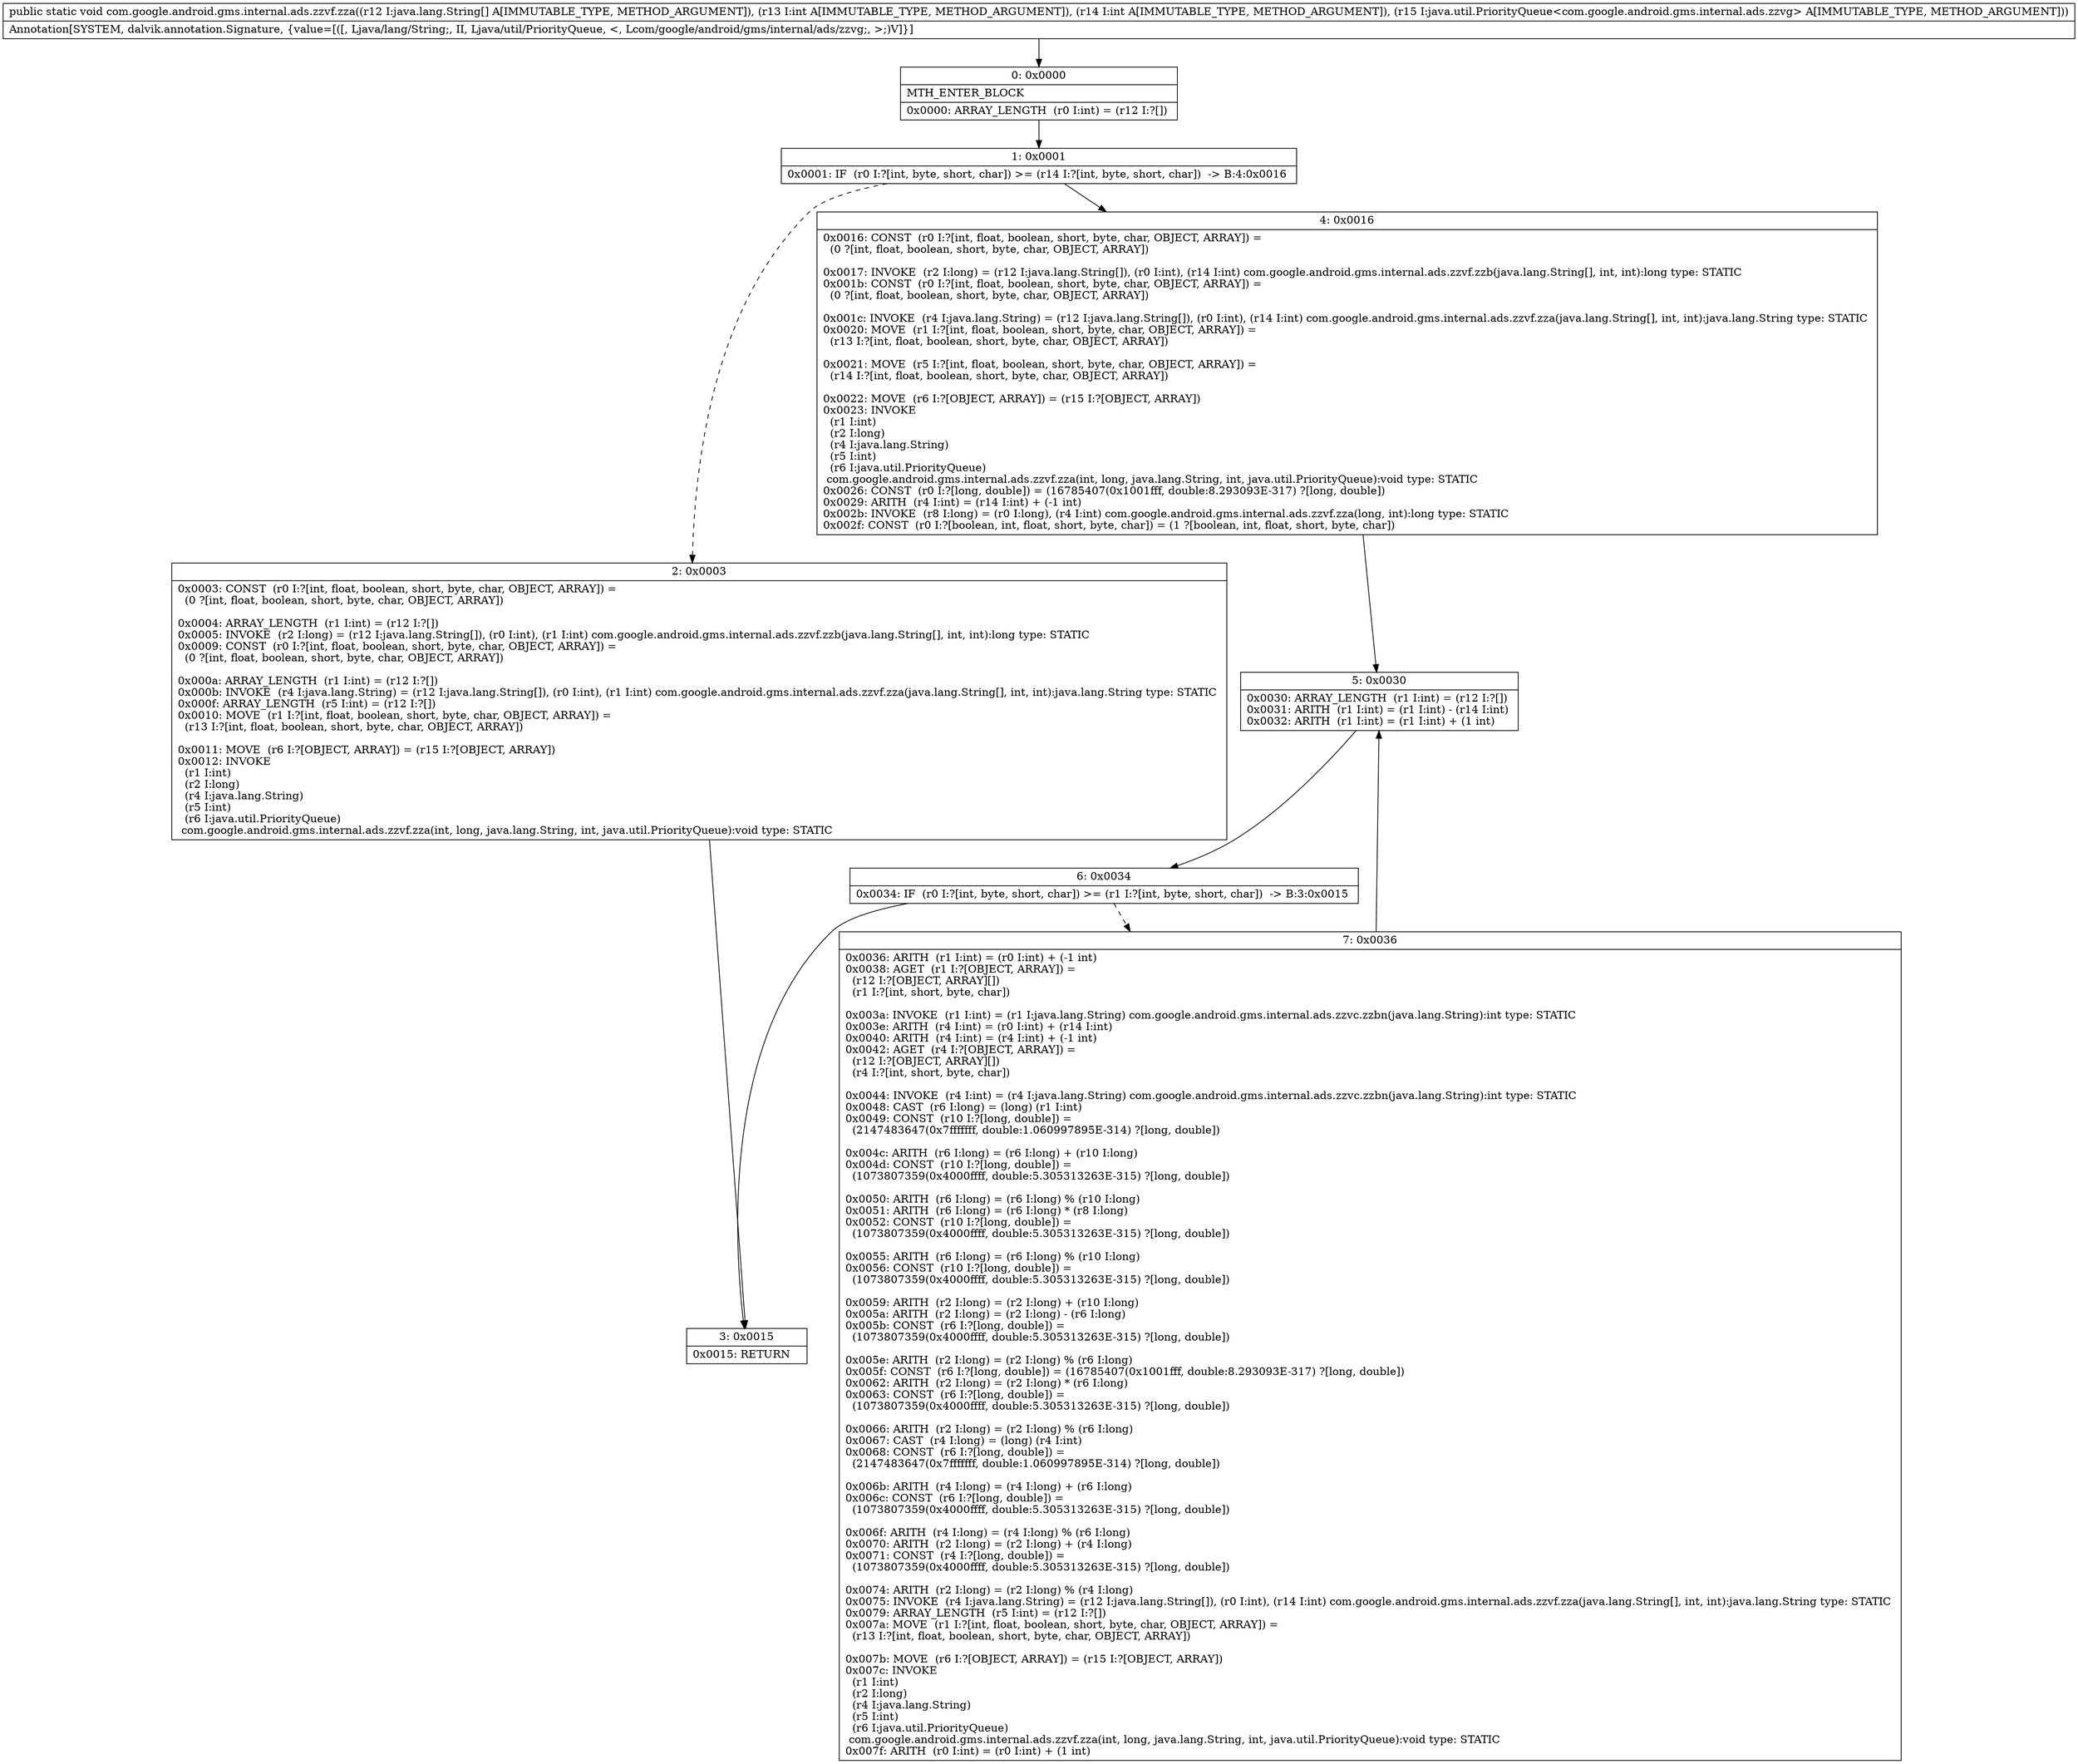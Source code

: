 digraph "CFG forcom.google.android.gms.internal.ads.zzvf.zza([Ljava\/lang\/String;IILjava\/util\/PriorityQueue;)V" {
Node_0 [shape=record,label="{0\:\ 0x0000|MTH_ENTER_BLOCK\l|0x0000: ARRAY_LENGTH  (r0 I:int) = (r12 I:?[]) \l}"];
Node_1 [shape=record,label="{1\:\ 0x0001|0x0001: IF  (r0 I:?[int, byte, short, char]) \>= (r14 I:?[int, byte, short, char])  \-\> B:4:0x0016 \l}"];
Node_2 [shape=record,label="{2\:\ 0x0003|0x0003: CONST  (r0 I:?[int, float, boolean, short, byte, char, OBJECT, ARRAY]) = \l  (0 ?[int, float, boolean, short, byte, char, OBJECT, ARRAY])\l \l0x0004: ARRAY_LENGTH  (r1 I:int) = (r12 I:?[]) \l0x0005: INVOKE  (r2 I:long) = (r12 I:java.lang.String[]), (r0 I:int), (r1 I:int) com.google.android.gms.internal.ads.zzvf.zzb(java.lang.String[], int, int):long type: STATIC \l0x0009: CONST  (r0 I:?[int, float, boolean, short, byte, char, OBJECT, ARRAY]) = \l  (0 ?[int, float, boolean, short, byte, char, OBJECT, ARRAY])\l \l0x000a: ARRAY_LENGTH  (r1 I:int) = (r12 I:?[]) \l0x000b: INVOKE  (r4 I:java.lang.String) = (r12 I:java.lang.String[]), (r0 I:int), (r1 I:int) com.google.android.gms.internal.ads.zzvf.zza(java.lang.String[], int, int):java.lang.String type: STATIC \l0x000f: ARRAY_LENGTH  (r5 I:int) = (r12 I:?[]) \l0x0010: MOVE  (r1 I:?[int, float, boolean, short, byte, char, OBJECT, ARRAY]) = \l  (r13 I:?[int, float, boolean, short, byte, char, OBJECT, ARRAY])\l \l0x0011: MOVE  (r6 I:?[OBJECT, ARRAY]) = (r15 I:?[OBJECT, ARRAY]) \l0x0012: INVOKE  \l  (r1 I:int)\l  (r2 I:long)\l  (r4 I:java.lang.String)\l  (r5 I:int)\l  (r6 I:java.util.PriorityQueue)\l com.google.android.gms.internal.ads.zzvf.zza(int, long, java.lang.String, int, java.util.PriorityQueue):void type: STATIC \l}"];
Node_3 [shape=record,label="{3\:\ 0x0015|0x0015: RETURN   \l}"];
Node_4 [shape=record,label="{4\:\ 0x0016|0x0016: CONST  (r0 I:?[int, float, boolean, short, byte, char, OBJECT, ARRAY]) = \l  (0 ?[int, float, boolean, short, byte, char, OBJECT, ARRAY])\l \l0x0017: INVOKE  (r2 I:long) = (r12 I:java.lang.String[]), (r0 I:int), (r14 I:int) com.google.android.gms.internal.ads.zzvf.zzb(java.lang.String[], int, int):long type: STATIC \l0x001b: CONST  (r0 I:?[int, float, boolean, short, byte, char, OBJECT, ARRAY]) = \l  (0 ?[int, float, boolean, short, byte, char, OBJECT, ARRAY])\l \l0x001c: INVOKE  (r4 I:java.lang.String) = (r12 I:java.lang.String[]), (r0 I:int), (r14 I:int) com.google.android.gms.internal.ads.zzvf.zza(java.lang.String[], int, int):java.lang.String type: STATIC \l0x0020: MOVE  (r1 I:?[int, float, boolean, short, byte, char, OBJECT, ARRAY]) = \l  (r13 I:?[int, float, boolean, short, byte, char, OBJECT, ARRAY])\l \l0x0021: MOVE  (r5 I:?[int, float, boolean, short, byte, char, OBJECT, ARRAY]) = \l  (r14 I:?[int, float, boolean, short, byte, char, OBJECT, ARRAY])\l \l0x0022: MOVE  (r6 I:?[OBJECT, ARRAY]) = (r15 I:?[OBJECT, ARRAY]) \l0x0023: INVOKE  \l  (r1 I:int)\l  (r2 I:long)\l  (r4 I:java.lang.String)\l  (r5 I:int)\l  (r6 I:java.util.PriorityQueue)\l com.google.android.gms.internal.ads.zzvf.zza(int, long, java.lang.String, int, java.util.PriorityQueue):void type: STATIC \l0x0026: CONST  (r0 I:?[long, double]) = (16785407(0x1001fff, double:8.293093E\-317) ?[long, double]) \l0x0029: ARITH  (r4 I:int) = (r14 I:int) + (\-1 int) \l0x002b: INVOKE  (r8 I:long) = (r0 I:long), (r4 I:int) com.google.android.gms.internal.ads.zzvf.zza(long, int):long type: STATIC \l0x002f: CONST  (r0 I:?[boolean, int, float, short, byte, char]) = (1 ?[boolean, int, float, short, byte, char]) \l}"];
Node_5 [shape=record,label="{5\:\ 0x0030|0x0030: ARRAY_LENGTH  (r1 I:int) = (r12 I:?[]) \l0x0031: ARITH  (r1 I:int) = (r1 I:int) \- (r14 I:int) \l0x0032: ARITH  (r1 I:int) = (r1 I:int) + (1 int) \l}"];
Node_6 [shape=record,label="{6\:\ 0x0034|0x0034: IF  (r0 I:?[int, byte, short, char]) \>= (r1 I:?[int, byte, short, char])  \-\> B:3:0x0015 \l}"];
Node_7 [shape=record,label="{7\:\ 0x0036|0x0036: ARITH  (r1 I:int) = (r0 I:int) + (\-1 int) \l0x0038: AGET  (r1 I:?[OBJECT, ARRAY]) = \l  (r12 I:?[OBJECT, ARRAY][])\l  (r1 I:?[int, short, byte, char])\l \l0x003a: INVOKE  (r1 I:int) = (r1 I:java.lang.String) com.google.android.gms.internal.ads.zzvc.zzbn(java.lang.String):int type: STATIC \l0x003e: ARITH  (r4 I:int) = (r0 I:int) + (r14 I:int) \l0x0040: ARITH  (r4 I:int) = (r4 I:int) + (\-1 int) \l0x0042: AGET  (r4 I:?[OBJECT, ARRAY]) = \l  (r12 I:?[OBJECT, ARRAY][])\l  (r4 I:?[int, short, byte, char])\l \l0x0044: INVOKE  (r4 I:int) = (r4 I:java.lang.String) com.google.android.gms.internal.ads.zzvc.zzbn(java.lang.String):int type: STATIC \l0x0048: CAST  (r6 I:long) = (long) (r1 I:int) \l0x0049: CONST  (r10 I:?[long, double]) = \l  (2147483647(0x7fffffff, double:1.060997895E\-314) ?[long, double])\l \l0x004c: ARITH  (r6 I:long) = (r6 I:long) + (r10 I:long) \l0x004d: CONST  (r10 I:?[long, double]) = \l  (1073807359(0x4000ffff, double:5.305313263E\-315) ?[long, double])\l \l0x0050: ARITH  (r6 I:long) = (r6 I:long) % (r10 I:long) \l0x0051: ARITH  (r6 I:long) = (r6 I:long) * (r8 I:long) \l0x0052: CONST  (r10 I:?[long, double]) = \l  (1073807359(0x4000ffff, double:5.305313263E\-315) ?[long, double])\l \l0x0055: ARITH  (r6 I:long) = (r6 I:long) % (r10 I:long) \l0x0056: CONST  (r10 I:?[long, double]) = \l  (1073807359(0x4000ffff, double:5.305313263E\-315) ?[long, double])\l \l0x0059: ARITH  (r2 I:long) = (r2 I:long) + (r10 I:long) \l0x005a: ARITH  (r2 I:long) = (r2 I:long) \- (r6 I:long) \l0x005b: CONST  (r6 I:?[long, double]) = \l  (1073807359(0x4000ffff, double:5.305313263E\-315) ?[long, double])\l \l0x005e: ARITH  (r2 I:long) = (r2 I:long) % (r6 I:long) \l0x005f: CONST  (r6 I:?[long, double]) = (16785407(0x1001fff, double:8.293093E\-317) ?[long, double]) \l0x0062: ARITH  (r2 I:long) = (r2 I:long) * (r6 I:long) \l0x0063: CONST  (r6 I:?[long, double]) = \l  (1073807359(0x4000ffff, double:5.305313263E\-315) ?[long, double])\l \l0x0066: ARITH  (r2 I:long) = (r2 I:long) % (r6 I:long) \l0x0067: CAST  (r4 I:long) = (long) (r4 I:int) \l0x0068: CONST  (r6 I:?[long, double]) = \l  (2147483647(0x7fffffff, double:1.060997895E\-314) ?[long, double])\l \l0x006b: ARITH  (r4 I:long) = (r4 I:long) + (r6 I:long) \l0x006c: CONST  (r6 I:?[long, double]) = \l  (1073807359(0x4000ffff, double:5.305313263E\-315) ?[long, double])\l \l0x006f: ARITH  (r4 I:long) = (r4 I:long) % (r6 I:long) \l0x0070: ARITH  (r2 I:long) = (r2 I:long) + (r4 I:long) \l0x0071: CONST  (r4 I:?[long, double]) = \l  (1073807359(0x4000ffff, double:5.305313263E\-315) ?[long, double])\l \l0x0074: ARITH  (r2 I:long) = (r2 I:long) % (r4 I:long) \l0x0075: INVOKE  (r4 I:java.lang.String) = (r12 I:java.lang.String[]), (r0 I:int), (r14 I:int) com.google.android.gms.internal.ads.zzvf.zza(java.lang.String[], int, int):java.lang.String type: STATIC \l0x0079: ARRAY_LENGTH  (r5 I:int) = (r12 I:?[]) \l0x007a: MOVE  (r1 I:?[int, float, boolean, short, byte, char, OBJECT, ARRAY]) = \l  (r13 I:?[int, float, boolean, short, byte, char, OBJECT, ARRAY])\l \l0x007b: MOVE  (r6 I:?[OBJECT, ARRAY]) = (r15 I:?[OBJECT, ARRAY]) \l0x007c: INVOKE  \l  (r1 I:int)\l  (r2 I:long)\l  (r4 I:java.lang.String)\l  (r5 I:int)\l  (r6 I:java.util.PriorityQueue)\l com.google.android.gms.internal.ads.zzvf.zza(int, long, java.lang.String, int, java.util.PriorityQueue):void type: STATIC \l0x007f: ARITH  (r0 I:int) = (r0 I:int) + (1 int) \l}"];
MethodNode[shape=record,label="{public static void com.google.android.gms.internal.ads.zzvf.zza((r12 I:java.lang.String[] A[IMMUTABLE_TYPE, METHOD_ARGUMENT]), (r13 I:int A[IMMUTABLE_TYPE, METHOD_ARGUMENT]), (r14 I:int A[IMMUTABLE_TYPE, METHOD_ARGUMENT]), (r15 I:java.util.PriorityQueue\<com.google.android.gms.internal.ads.zzvg\> A[IMMUTABLE_TYPE, METHOD_ARGUMENT]))  | Annotation[SYSTEM, dalvik.annotation.Signature, \{value=[([, Ljava\/lang\/String;, II, Ljava\/util\/PriorityQueue, \<, Lcom\/google\/android\/gms\/internal\/ads\/zzvg;, \>;)V]\}]\l}"];
MethodNode -> Node_0;
Node_0 -> Node_1;
Node_1 -> Node_2[style=dashed];
Node_1 -> Node_4;
Node_2 -> Node_3;
Node_4 -> Node_5;
Node_5 -> Node_6;
Node_6 -> Node_3;
Node_6 -> Node_7[style=dashed];
Node_7 -> Node_5;
}

